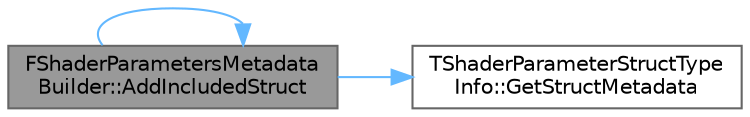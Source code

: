 digraph "FShaderParametersMetadataBuilder::AddIncludedStruct"
{
 // INTERACTIVE_SVG=YES
 // LATEX_PDF_SIZE
  bgcolor="transparent";
  edge [fontname=Helvetica,fontsize=10,labelfontname=Helvetica,labelfontsize=10];
  node [fontname=Helvetica,fontsize=10,shape=box,height=0.2,width=0.4];
  rankdir="LR";
  Node1 [id="Node000001",label="FShaderParametersMetadata\lBuilder::AddIncludedStruct",height=0.2,width=0.4,color="gray40", fillcolor="grey60", style="filled", fontcolor="black",tooltip=" "];
  Node1 -> Node1 [id="edge1_Node000001_Node000001",color="steelblue1",style="solid",tooltip=" "];
  Node1 -> Node2 [id="edge2_Node000001_Node000002",color="steelblue1",style="solid",tooltip=" "];
  Node2 [id="Node000002",label="TShaderParameterStructType\lInfo::GetStructMetadata",height=0.2,width=0.4,color="grey40", fillcolor="white", style="filled",URL="$d9/ddf/structTShaderParameterStructTypeInfo.html#a739dbf418c4b47609db35b70aafda9de",tooltip=" "];
}
